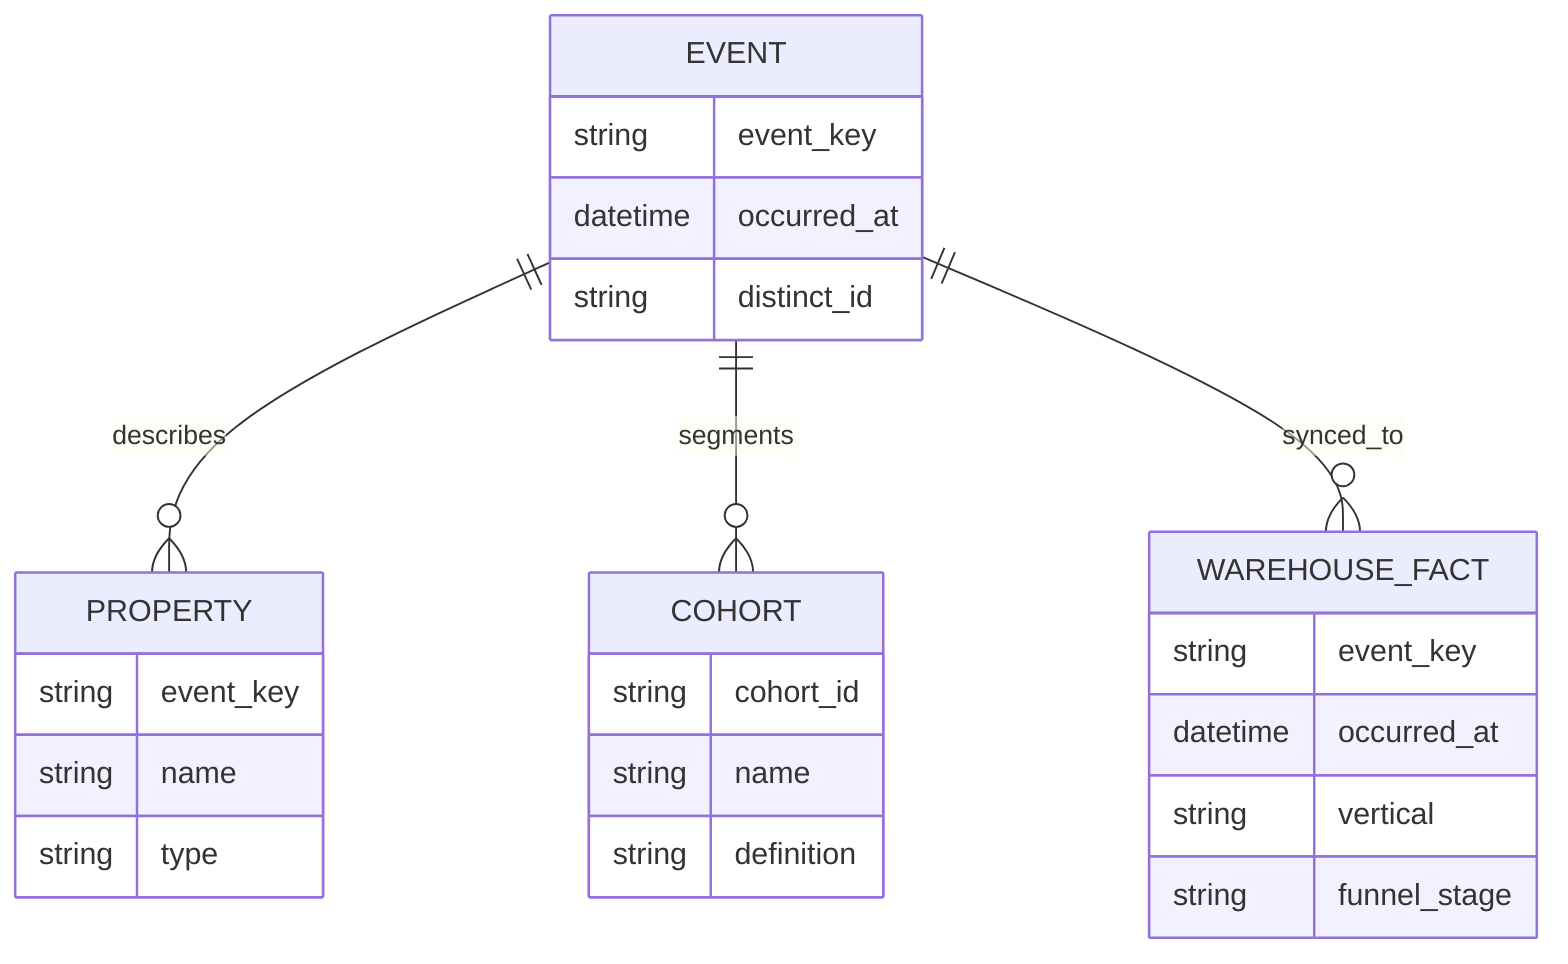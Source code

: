 erDiagram
    EVENT {
        string event_key
        datetime occurred_at
        string distinct_id
    }
    PROPERTY {
        string event_key
        string name
        string type
    }
    COHORT {
        string cohort_id
        string name
        string definition
    }
    WAREHOUSE_FACT {
        string event_key
        datetime occurred_at
        string vertical
        string funnel_stage
    }
    EVENT ||--o{ PROPERTY : describes
    EVENT ||--o{ COHORT : segments
    EVENT ||--o{ WAREHOUSE_FACT : synced_to